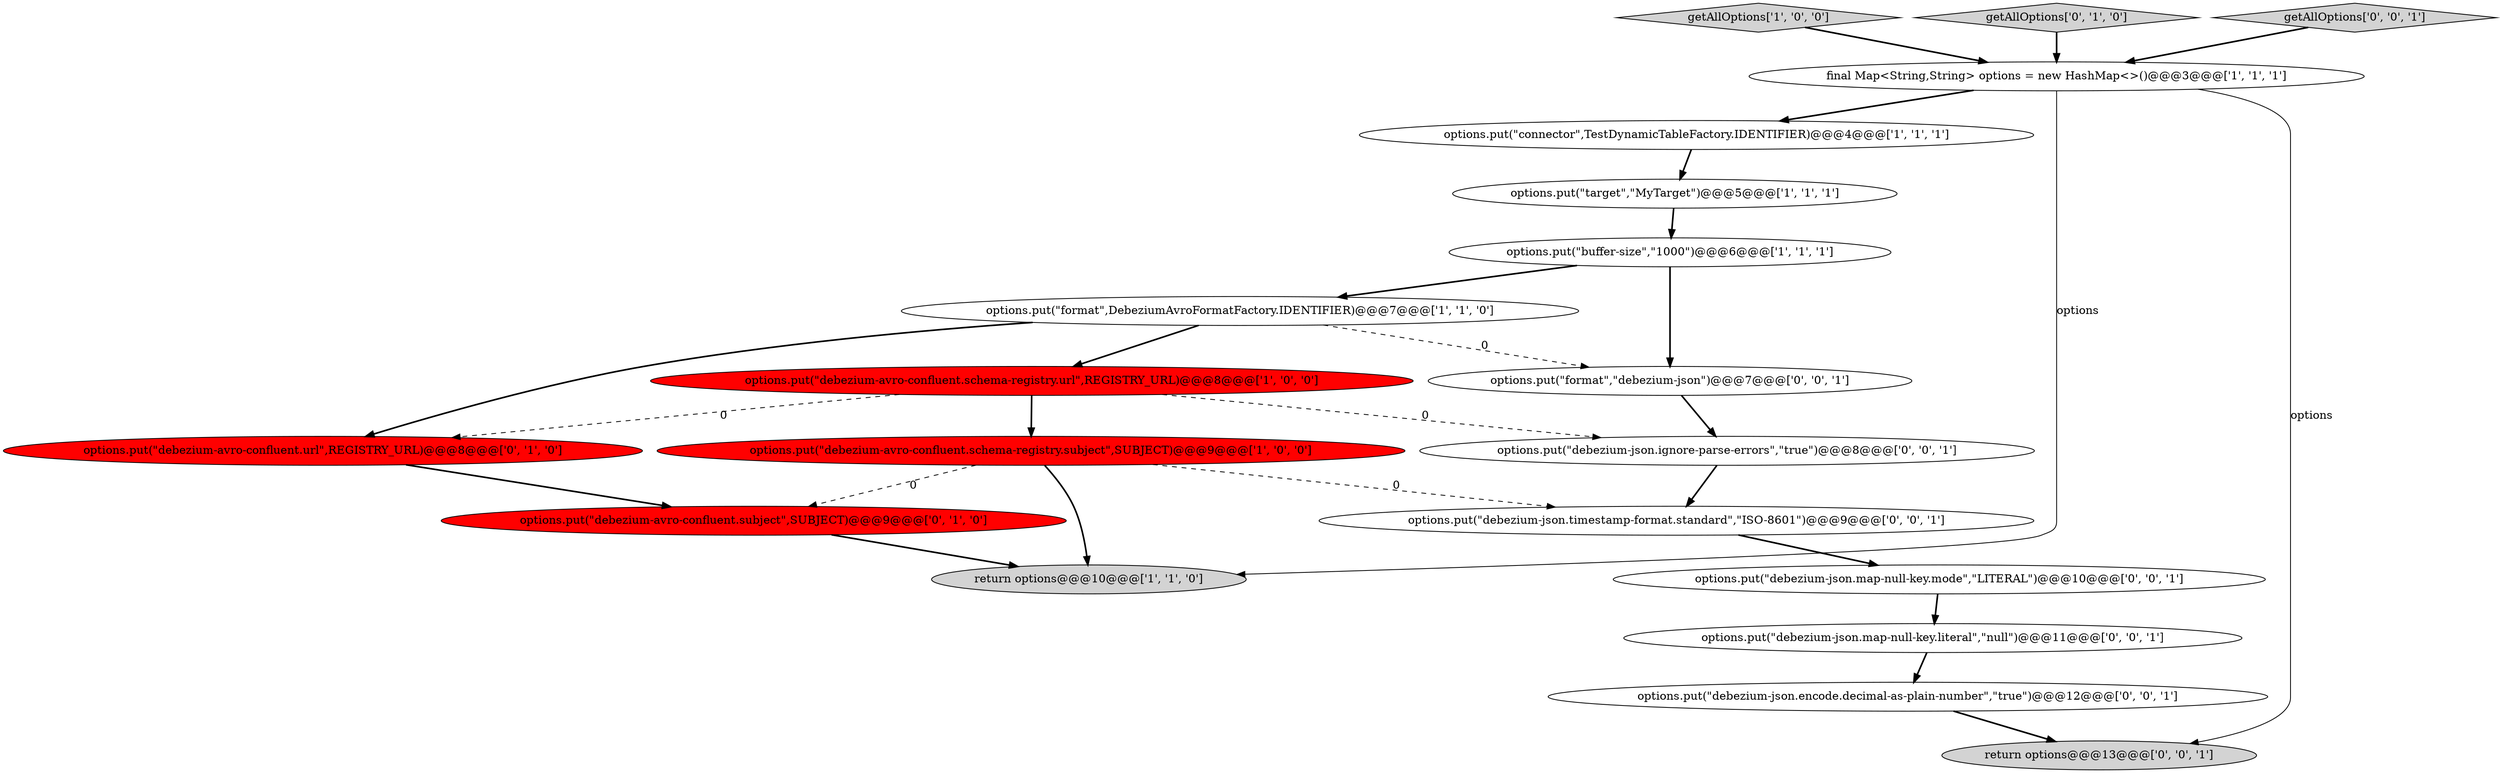digraph {
16 [style = filled, label = "options.put(\"debezium-json.encode.decimal-as-plain-number\",\"true\")@@@12@@@['0', '0', '1']", fillcolor = white, shape = ellipse image = "AAA0AAABBB3BBB"];
18 [style = filled, label = "options.put(\"format\",\"debezium-json\")@@@7@@@['0', '0', '1']", fillcolor = white, shape = ellipse image = "AAA0AAABBB3BBB"];
19 [style = filled, label = "options.put(\"debezium-json.map-null-key.literal\",\"null\")@@@11@@@['0', '0', '1']", fillcolor = white, shape = ellipse image = "AAA0AAABBB3BBB"];
4 [style = filled, label = "getAllOptions['1', '0', '0']", fillcolor = lightgray, shape = diamond image = "AAA0AAABBB1BBB"];
6 [style = filled, label = "return options@@@10@@@['1', '1', '0']", fillcolor = lightgray, shape = ellipse image = "AAA0AAABBB1BBB"];
11 [style = filled, label = "getAllOptions['0', '1', '0']", fillcolor = lightgray, shape = diamond image = "AAA0AAABBB2BBB"];
3 [style = filled, label = "options.put(\"buffer-size\",\"1000\")@@@6@@@['1', '1', '1']", fillcolor = white, shape = ellipse image = "AAA0AAABBB1BBB"];
13 [style = filled, label = "getAllOptions['0', '0', '1']", fillcolor = lightgray, shape = diamond image = "AAA0AAABBB3BBB"];
14 [style = filled, label = "options.put(\"debezium-json.map-null-key.mode\",\"LITERAL\")@@@10@@@['0', '0', '1']", fillcolor = white, shape = ellipse image = "AAA0AAABBB3BBB"];
0 [style = filled, label = "options.put(\"target\",\"MyTarget\")@@@5@@@['1', '1', '1']", fillcolor = white, shape = ellipse image = "AAA0AAABBB1BBB"];
1 [style = filled, label = "options.put(\"connector\",TestDynamicTableFactory.IDENTIFIER)@@@4@@@['1', '1', '1']", fillcolor = white, shape = ellipse image = "AAA0AAABBB1BBB"];
12 [style = filled, label = "options.put(\"debezium-json.ignore-parse-errors\",\"true\")@@@8@@@['0', '0', '1']", fillcolor = white, shape = ellipse image = "AAA0AAABBB3BBB"];
10 [style = filled, label = "options.put(\"debezium-avro-confluent.url\",REGISTRY_URL)@@@8@@@['0', '1', '0']", fillcolor = red, shape = ellipse image = "AAA1AAABBB2BBB"];
5 [style = filled, label = "final Map<String,String> options = new HashMap<>()@@@3@@@['1', '1', '1']", fillcolor = white, shape = ellipse image = "AAA0AAABBB1BBB"];
2 [style = filled, label = "options.put(\"debezium-avro-confluent.schema-registry.url\",REGISTRY_URL)@@@8@@@['1', '0', '0']", fillcolor = red, shape = ellipse image = "AAA1AAABBB1BBB"];
17 [style = filled, label = "options.put(\"debezium-json.timestamp-format.standard\",\"ISO-8601\")@@@9@@@['0', '0', '1']", fillcolor = white, shape = ellipse image = "AAA0AAABBB3BBB"];
9 [style = filled, label = "options.put(\"debezium-avro-confluent.subject\",SUBJECT)@@@9@@@['0', '1', '0']", fillcolor = red, shape = ellipse image = "AAA1AAABBB2BBB"];
8 [style = filled, label = "options.put(\"format\",DebeziumAvroFormatFactory.IDENTIFIER)@@@7@@@['1', '1', '0']", fillcolor = white, shape = ellipse image = "AAA0AAABBB1BBB"];
15 [style = filled, label = "return options@@@13@@@['0', '0', '1']", fillcolor = lightgray, shape = ellipse image = "AAA0AAABBB3BBB"];
7 [style = filled, label = "options.put(\"debezium-avro-confluent.schema-registry.subject\",SUBJECT)@@@9@@@['1', '0', '0']", fillcolor = red, shape = ellipse image = "AAA1AAABBB1BBB"];
0->3 [style = bold, label=""];
16->15 [style = bold, label=""];
8->10 [style = bold, label=""];
7->17 [style = dashed, label="0"];
12->17 [style = bold, label=""];
18->12 [style = bold, label=""];
14->19 [style = bold, label=""];
1->0 [style = bold, label=""];
2->10 [style = dashed, label="0"];
9->6 [style = bold, label=""];
5->6 [style = solid, label="options"];
19->16 [style = bold, label=""];
3->18 [style = bold, label=""];
5->1 [style = bold, label=""];
11->5 [style = bold, label=""];
2->12 [style = dashed, label="0"];
8->2 [style = bold, label=""];
17->14 [style = bold, label=""];
7->9 [style = dashed, label="0"];
3->8 [style = bold, label=""];
7->6 [style = bold, label=""];
13->5 [style = bold, label=""];
5->15 [style = solid, label="options"];
8->18 [style = dashed, label="0"];
10->9 [style = bold, label=""];
2->7 [style = bold, label=""];
4->5 [style = bold, label=""];
}
